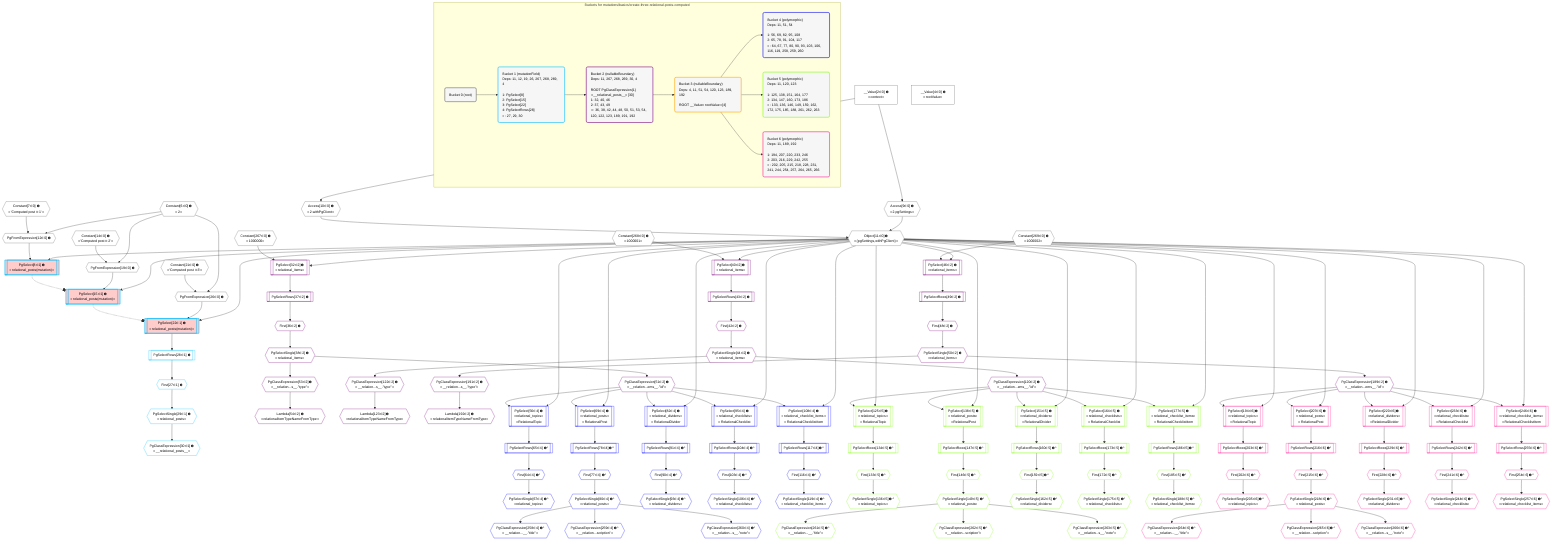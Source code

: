 %%{init: {'themeVariables': { 'fontSize': '12px'}}}%%
graph TD
    classDef path fill:#eee,stroke:#000,color:#000
    classDef plan fill:#fff,stroke-width:1px,color:#000
    classDef itemplan fill:#fff,stroke-width:2px,color:#000
    classDef unbatchedplan fill:#dff,stroke-width:1px,color:#000
    classDef sideeffectplan fill:#fcc,stroke-width:2px,color:#000
    classDef bucket fill:#f6f6f6,color:#000,stroke-width:2px,text-align:left

    subgraph "Buckets for mutations/basics/create-three-relational-posts-computed"
    Bucket0("Bucket 0 (root)"):::bucket
    Bucket1("Bucket 1 (mutationField)<br />Deps: 11, 12, 19, 26, 267, 268, 269, 4<br /><br />1: PgSelect[8]<br />2: PgSelect[15]<br />3: PgSelect[22]<br />4: PgSelectRows[28]<br />ᐳ: 27, 29, 30"):::bucket
    Bucket2("Bucket 2 (nullableBoundary)<br />Deps: 11, 267, 268, 269, 30, 4<br /><br />ROOT PgClassExpression{1}ᐸ__relational_posts__ᐳ[30]<br />1: 32, 40, 46<br />2: 37, 43, 49<br />ᐳ: 36, 38, 42, 44, 48, 50, 51, 53, 54, 120, 122, 123, 189, 191, 192"):::bucket
    Bucket3("Bucket 3 (nullableBoundary)<br />Deps: 4, 11, 51, 54, 120, 123, 189, 192<br /><br />ROOT __ValueᐸrootValueᐳ[4]"):::bucket
    Bucket4("Bucket 4 (polymorphic)<br />Deps: 11, 51, 54<br /><br />1: 56, 69, 82, 95, 108<br />2: 65, 78, 91, 104, 117<br />ᐳ: 64, 67, 77, 80, 90, 93, 103, 106, 116, 119, 258, 259, 260"):::bucket
    Bucket5("Bucket 5 (polymorphic)<br />Deps: 11, 120, 123<br /><br />1: 125, 138, 151, 164, 177<br />2: 134, 147, 160, 173, 186<br />ᐳ: 133, 136, 146, 149, 159, 162, 172, 175, 185, 188, 261, 262, 263"):::bucket
    Bucket6("Bucket 6 (polymorphic)<br />Deps: 11, 189, 192<br /><br />1: 194, 207, 220, 233, 246<br />2: 203, 216, 229, 242, 255<br />ᐳ: 202, 205, 215, 218, 228, 231, 241, 244, 254, 257, 264, 265, 266"):::bucket
    end
    Bucket0 --> Bucket1
    Bucket1 --> Bucket2
    Bucket2 --> Bucket3
    Bucket3 --> Bucket4 & Bucket5 & Bucket6

    %% plan dependencies
    Object11{{"Object[11∈0] ➊<br />ᐸ{pgSettings,withPgClient}ᐳ"}}:::plan
    Access9{{"Access[9∈0] ➊<br />ᐸ2.pgSettingsᐳ"}}:::plan
    Access10{{"Access[10∈0] ➊<br />ᐸ2.withPgClientᐳ"}}:::plan
    Access9 & Access10 --> Object11
    PgFromExpression12{{"PgFromExpression[12∈0] ➊"}}:::plan
    Constant6{{"Constant[6∈0] ➊<br />ᐸ2ᐳ"}}:::plan
    Constant7{{"Constant[7∈0] ➊<br />ᐸ'Computed post ꖛ1'ᐳ"}}:::plan
    Constant6 & Constant7 --> PgFromExpression12
    PgFromExpression19{{"PgFromExpression[19∈0] ➊"}}:::plan
    Constant14{{"Constant[14∈0] ➊<br />ᐸ'Computed post ꖛ2'ᐳ"}}:::plan
    Constant6 & Constant14 --> PgFromExpression19
    PgFromExpression26{{"PgFromExpression[26∈0] ➊"}}:::plan
    Constant21{{"Constant[21∈0] ➊<br />ᐸ'Computed post ꖛ3'ᐳ"}}:::plan
    Constant6 & Constant21 --> PgFromExpression26
    __Value2["__Value[2∈0] ➊<br />ᐸcontextᐳ"]:::plan
    __Value2 --> Access9
    __Value2 --> Access10
    __Value4["__Value[4∈0] ➊<br />ᐸrootValueᐳ"]:::plan
    Constant267{{"Constant[267∈0] ➊<br />ᐸ1000000ᐳ"}}:::plan
    Constant268{{"Constant[268∈0] ➊<br />ᐸ1000001ᐳ"}}:::plan
    Constant269{{"Constant[269∈0] ➊<br />ᐸ1000002ᐳ"}}:::plan
    PgSelect8[["PgSelect[8∈1] ➊<br />ᐸrelational_posts(mutation)ᐳ"]]:::sideeffectplan
    Object11 & PgFromExpression12 --> PgSelect8
    PgSelect15[["PgSelect[15∈1] ➊<br />ᐸrelational_posts(mutation)ᐳ"]]:::sideeffectplan
    Object11 & PgFromExpression19 --> PgSelect15
    PgSelect22[["PgSelect[22∈1] ➊<br />ᐸrelational_posts(mutation)ᐳ"]]:::sideeffectplan
    Object11 & PgFromExpression26 --> PgSelect22
    First27{{"First[27∈1] ➊"}}:::plan
    PgSelectRows28[["PgSelectRows[28∈1] ➊"]]:::plan
    PgSelectRows28 --> First27
    PgSelect22 --> PgSelectRows28
    PgSelectSingle29{{"PgSelectSingle[29∈1] ➊<br />ᐸrelational_postsᐳ"}}:::plan
    First27 --> PgSelectSingle29
    PgClassExpression30{{"PgClassExpression[30∈1] ➊<br />ᐸ__relational_posts__ᐳ"}}:::plan
    PgSelectSingle29 --> PgClassExpression30
    PgSelect32[["PgSelect[32∈2] ➊<br />ᐸrelational_itemsᐳ"]]:::plan
    Object11 & Constant267 --> PgSelect32
    PgSelect40[["PgSelect[40∈2] ➊<br />ᐸrelational_itemsᐳ"]]:::plan
    Object11 & Constant268 --> PgSelect40
    PgSelect46[["PgSelect[46∈2] ➊<br />ᐸrelational_itemsᐳ"]]:::plan
    Object11 & Constant269 --> PgSelect46
    First36{{"First[36∈2] ➊"}}:::plan
    PgSelectRows37[["PgSelectRows[37∈2] ➊"]]:::plan
    PgSelectRows37 --> First36
    PgSelect32 --> PgSelectRows37
    PgSelectSingle38{{"PgSelectSingle[38∈2] ➊<br />ᐸrelational_itemsᐳ"}}:::plan
    First36 --> PgSelectSingle38
    First42{{"First[42∈2] ➊"}}:::plan
    PgSelectRows43[["PgSelectRows[43∈2] ➊"]]:::plan
    PgSelectRows43 --> First42
    PgSelect40 --> PgSelectRows43
    PgSelectSingle44{{"PgSelectSingle[44∈2] ➊<br />ᐸrelational_itemsᐳ"}}:::plan
    First42 --> PgSelectSingle44
    First48{{"First[48∈2] ➊"}}:::plan
    PgSelectRows49[["PgSelectRows[49∈2] ➊"]]:::plan
    PgSelectRows49 --> First48
    PgSelect46 --> PgSelectRows49
    PgSelectSingle50{{"PgSelectSingle[50∈2] ➊<br />ᐸrelational_itemsᐳ"}}:::plan
    First48 --> PgSelectSingle50
    PgClassExpression51{{"PgClassExpression[51∈2] ➊<br />ᐸ__relation...ems__.”id”ᐳ"}}:::plan
    PgSelectSingle38 --> PgClassExpression51
    PgClassExpression53{{"PgClassExpression[53∈2] ➊<br />ᐸ__relation...s__.”type”ᐳ"}}:::plan
    PgSelectSingle38 --> PgClassExpression53
    Lambda54{{"Lambda[54∈2] ➊<br />ᐸrelationalItemTypeNameFromTypeᐳ"}}:::plan
    PgClassExpression53 --> Lambda54
    PgClassExpression120{{"PgClassExpression[120∈2] ➊<br />ᐸ__relation...ems__.”id”ᐳ"}}:::plan
    PgSelectSingle44 --> PgClassExpression120
    PgClassExpression122{{"PgClassExpression[122∈2] ➊<br />ᐸ__relation...s__.”type”ᐳ"}}:::plan
    PgSelectSingle44 --> PgClassExpression122
    Lambda123{{"Lambda[123∈2] ➊<br />ᐸrelationalItemTypeNameFromTypeᐳ"}}:::plan
    PgClassExpression122 --> Lambda123
    PgClassExpression189{{"PgClassExpression[189∈2] ➊<br />ᐸ__relation...ems__.”id”ᐳ"}}:::plan
    PgSelectSingle50 --> PgClassExpression189
    PgClassExpression191{{"PgClassExpression[191∈2] ➊<br />ᐸ__relation...s__.”type”ᐳ"}}:::plan
    PgSelectSingle50 --> PgClassExpression191
    Lambda192{{"Lambda[192∈2] ➊<br />ᐸrelationalItemTypeNameFromTypeᐳ"}}:::plan
    PgClassExpression191 --> Lambda192
    PgSelect56[["PgSelect[56∈4] ➊<br />ᐸrelational_topicsᐳ<br />ᐳRelationalTopic"]]:::plan
    Object11 & PgClassExpression51 --> PgSelect56
    PgSelect69[["PgSelect[69∈4] ➊<br />ᐸrelational_postsᐳ<br />ᐳRelationalPost"]]:::plan
    Object11 & PgClassExpression51 --> PgSelect69
    PgSelect82[["PgSelect[82∈4] ➊<br />ᐸrelational_dividersᐳ<br />ᐳRelationalDivider"]]:::plan
    Object11 & PgClassExpression51 --> PgSelect82
    PgSelect95[["PgSelect[95∈4] ➊<br />ᐸrelational_checklistsᐳ<br />ᐳRelationalChecklist"]]:::plan
    Object11 & PgClassExpression51 --> PgSelect95
    PgSelect108[["PgSelect[108∈4] ➊<br />ᐸrelational_checklist_itemsᐳ<br />ᐳRelationalChecklistItem"]]:::plan
    Object11 & PgClassExpression51 --> PgSelect108
    First64{{"First[64∈4] ➊^"}}:::plan
    PgSelectRows65[["PgSelectRows[65∈4] ➊^"]]:::plan
    PgSelectRows65 --> First64
    PgSelect56 --> PgSelectRows65
    PgSelectSingle67{{"PgSelectSingle[67∈4] ➊^<br />ᐸrelational_topicsᐳ"}}:::plan
    First64 --> PgSelectSingle67
    First77{{"First[77∈4] ➊^"}}:::plan
    PgSelectRows78[["PgSelectRows[78∈4] ➊^"]]:::plan
    PgSelectRows78 --> First77
    PgSelect69 --> PgSelectRows78
    PgSelectSingle80{{"PgSelectSingle[80∈4] ➊^<br />ᐸrelational_postsᐳ"}}:::plan
    First77 --> PgSelectSingle80
    First90{{"First[90∈4] ➊^"}}:::plan
    PgSelectRows91[["PgSelectRows[91∈4] ➊^"]]:::plan
    PgSelectRows91 --> First90
    PgSelect82 --> PgSelectRows91
    PgSelectSingle93{{"PgSelectSingle[93∈4] ➊^<br />ᐸrelational_dividersᐳ"}}:::plan
    First90 --> PgSelectSingle93
    First103{{"First[103∈4] ➊^"}}:::plan
    PgSelectRows104[["PgSelectRows[104∈4] ➊^"]]:::plan
    PgSelectRows104 --> First103
    PgSelect95 --> PgSelectRows104
    PgSelectSingle106{{"PgSelectSingle[106∈4] ➊^<br />ᐸrelational_checklistsᐳ"}}:::plan
    First103 --> PgSelectSingle106
    First116{{"First[116∈4] ➊^"}}:::plan
    PgSelectRows117[["PgSelectRows[117∈4] ➊^"]]:::plan
    PgSelectRows117 --> First116
    PgSelect108 --> PgSelectRows117
    PgSelectSingle119{{"PgSelectSingle[119∈4] ➊^<br />ᐸrelational_checklist_itemsᐳ"}}:::plan
    First116 --> PgSelectSingle119
    PgClassExpression258{{"PgClassExpression[258∈4] ➊^<br />ᐸ__relation...__.”title”ᐳ"}}:::plan
    PgSelectSingle80 --> PgClassExpression258
    PgClassExpression259{{"PgClassExpression[259∈4] ➊^<br />ᐸ__relation...scription”ᐳ"}}:::plan
    PgSelectSingle80 --> PgClassExpression259
    PgClassExpression260{{"PgClassExpression[260∈4] ➊^<br />ᐸ__relation...s__.”note”ᐳ"}}:::plan
    PgSelectSingle80 --> PgClassExpression260
    PgSelect125[["PgSelect[125∈5] ➊<br />ᐸrelational_topicsᐳ<br />ᐳRelationalTopic"]]:::plan
    Object11 & PgClassExpression120 --> PgSelect125
    PgSelect138[["PgSelect[138∈5] ➊<br />ᐸrelational_postsᐳ<br />ᐳRelationalPost"]]:::plan
    Object11 & PgClassExpression120 --> PgSelect138
    PgSelect151[["PgSelect[151∈5] ➊<br />ᐸrelational_dividersᐳ<br />ᐳRelationalDivider"]]:::plan
    Object11 & PgClassExpression120 --> PgSelect151
    PgSelect164[["PgSelect[164∈5] ➊<br />ᐸrelational_checklistsᐳ<br />ᐳRelationalChecklist"]]:::plan
    Object11 & PgClassExpression120 --> PgSelect164
    PgSelect177[["PgSelect[177∈5] ➊<br />ᐸrelational_checklist_itemsᐳ<br />ᐳRelationalChecklistItem"]]:::plan
    Object11 & PgClassExpression120 --> PgSelect177
    First133{{"First[133∈5] ➊^"}}:::plan
    PgSelectRows134[["PgSelectRows[134∈5] ➊^"]]:::plan
    PgSelectRows134 --> First133
    PgSelect125 --> PgSelectRows134
    PgSelectSingle136{{"PgSelectSingle[136∈5] ➊^<br />ᐸrelational_topicsᐳ"}}:::plan
    First133 --> PgSelectSingle136
    First146{{"First[146∈5] ➊^"}}:::plan
    PgSelectRows147[["PgSelectRows[147∈5] ➊^"]]:::plan
    PgSelectRows147 --> First146
    PgSelect138 --> PgSelectRows147
    PgSelectSingle149{{"PgSelectSingle[149∈5] ➊^<br />ᐸrelational_postsᐳ"}}:::plan
    First146 --> PgSelectSingle149
    First159{{"First[159∈5] ➊^"}}:::plan
    PgSelectRows160[["PgSelectRows[160∈5] ➊^"]]:::plan
    PgSelectRows160 --> First159
    PgSelect151 --> PgSelectRows160
    PgSelectSingle162{{"PgSelectSingle[162∈5] ➊^<br />ᐸrelational_dividersᐳ"}}:::plan
    First159 --> PgSelectSingle162
    First172{{"First[172∈5] ➊^"}}:::plan
    PgSelectRows173[["PgSelectRows[173∈5] ➊^"]]:::plan
    PgSelectRows173 --> First172
    PgSelect164 --> PgSelectRows173
    PgSelectSingle175{{"PgSelectSingle[175∈5] ➊^<br />ᐸrelational_checklistsᐳ"}}:::plan
    First172 --> PgSelectSingle175
    First185{{"First[185∈5] ➊^"}}:::plan
    PgSelectRows186[["PgSelectRows[186∈5] ➊^"]]:::plan
    PgSelectRows186 --> First185
    PgSelect177 --> PgSelectRows186
    PgSelectSingle188{{"PgSelectSingle[188∈5] ➊^<br />ᐸrelational_checklist_itemsᐳ"}}:::plan
    First185 --> PgSelectSingle188
    PgClassExpression261{{"PgClassExpression[261∈5] ➊^<br />ᐸ__relation...__.”title”ᐳ"}}:::plan
    PgSelectSingle149 --> PgClassExpression261
    PgClassExpression262{{"PgClassExpression[262∈5] ➊^<br />ᐸ__relation...scription”ᐳ"}}:::plan
    PgSelectSingle149 --> PgClassExpression262
    PgClassExpression263{{"PgClassExpression[263∈5] ➊^<br />ᐸ__relation...s__.”note”ᐳ"}}:::plan
    PgSelectSingle149 --> PgClassExpression263
    PgSelect194[["PgSelect[194∈6] ➊<br />ᐸrelational_topicsᐳ<br />ᐳRelationalTopic"]]:::plan
    Object11 & PgClassExpression189 --> PgSelect194
    PgSelect207[["PgSelect[207∈6] ➊<br />ᐸrelational_postsᐳ<br />ᐳRelationalPost"]]:::plan
    Object11 & PgClassExpression189 --> PgSelect207
    PgSelect220[["PgSelect[220∈6] ➊<br />ᐸrelational_dividersᐳ<br />ᐳRelationalDivider"]]:::plan
    Object11 & PgClassExpression189 --> PgSelect220
    PgSelect233[["PgSelect[233∈6] ➊<br />ᐸrelational_checklistsᐳ<br />ᐳRelationalChecklist"]]:::plan
    Object11 & PgClassExpression189 --> PgSelect233
    PgSelect246[["PgSelect[246∈6] ➊<br />ᐸrelational_checklist_itemsᐳ<br />ᐳRelationalChecklistItem"]]:::plan
    Object11 & PgClassExpression189 --> PgSelect246
    First202{{"First[202∈6] ➊^"}}:::plan
    PgSelectRows203[["PgSelectRows[203∈6] ➊^"]]:::plan
    PgSelectRows203 --> First202
    PgSelect194 --> PgSelectRows203
    PgSelectSingle205{{"PgSelectSingle[205∈6] ➊^<br />ᐸrelational_topicsᐳ"}}:::plan
    First202 --> PgSelectSingle205
    First215{{"First[215∈6] ➊^"}}:::plan
    PgSelectRows216[["PgSelectRows[216∈6] ➊^"]]:::plan
    PgSelectRows216 --> First215
    PgSelect207 --> PgSelectRows216
    PgSelectSingle218{{"PgSelectSingle[218∈6] ➊^<br />ᐸrelational_postsᐳ"}}:::plan
    First215 --> PgSelectSingle218
    First228{{"First[228∈6] ➊^"}}:::plan
    PgSelectRows229[["PgSelectRows[229∈6] ➊^"]]:::plan
    PgSelectRows229 --> First228
    PgSelect220 --> PgSelectRows229
    PgSelectSingle231{{"PgSelectSingle[231∈6] ➊^<br />ᐸrelational_dividersᐳ"}}:::plan
    First228 --> PgSelectSingle231
    First241{{"First[241∈6] ➊^"}}:::plan
    PgSelectRows242[["PgSelectRows[242∈6] ➊^"]]:::plan
    PgSelectRows242 --> First241
    PgSelect233 --> PgSelectRows242
    PgSelectSingle244{{"PgSelectSingle[244∈6] ➊^<br />ᐸrelational_checklistsᐳ"}}:::plan
    First241 --> PgSelectSingle244
    First254{{"First[254∈6] ➊^"}}:::plan
    PgSelectRows255[["PgSelectRows[255∈6] ➊^"]]:::plan
    PgSelectRows255 --> First254
    PgSelect246 --> PgSelectRows255
    PgSelectSingle257{{"PgSelectSingle[257∈6] ➊^<br />ᐸrelational_checklist_itemsᐳ"}}:::plan
    First254 --> PgSelectSingle257
    PgClassExpression264{{"PgClassExpression[264∈6] ➊^<br />ᐸ__relation...__.”title”ᐳ"}}:::plan
    PgSelectSingle218 --> PgClassExpression264
    PgClassExpression265{{"PgClassExpression[265∈6] ➊^<br />ᐸ__relation...scription”ᐳ"}}:::plan
    PgSelectSingle218 --> PgClassExpression265
    PgClassExpression266{{"PgClassExpression[266∈6] ➊^<br />ᐸ__relation...s__.”note”ᐳ"}}:::plan
    PgSelectSingle218 --> PgClassExpression266

    %% define steps
    classDef bucket0 stroke:#696969
    class Bucket0,__Value2,__Value4,Constant6,Constant7,Access9,Access10,Object11,PgFromExpression12,Constant14,PgFromExpression19,Constant21,PgFromExpression26,Constant267,Constant268,Constant269 bucket0
    classDef bucket1 stroke:#00bfff
    class Bucket1,PgSelect8,PgSelect15,PgSelect22,First27,PgSelectRows28,PgSelectSingle29,PgClassExpression30 bucket1
    classDef bucket2 stroke:#7f007f
    class Bucket2,PgSelect32,First36,PgSelectRows37,PgSelectSingle38,PgSelect40,First42,PgSelectRows43,PgSelectSingle44,PgSelect46,First48,PgSelectRows49,PgSelectSingle50,PgClassExpression51,PgClassExpression53,Lambda54,PgClassExpression120,PgClassExpression122,Lambda123,PgClassExpression189,PgClassExpression191,Lambda192 bucket2
    classDef bucket3 stroke:#ffa500
    class Bucket3 bucket3
    classDef bucket4 stroke:#0000ff
    class Bucket4,PgSelect56,First64,PgSelectRows65,PgSelectSingle67,PgSelect69,First77,PgSelectRows78,PgSelectSingle80,PgSelect82,First90,PgSelectRows91,PgSelectSingle93,PgSelect95,First103,PgSelectRows104,PgSelectSingle106,PgSelect108,First116,PgSelectRows117,PgSelectSingle119,PgClassExpression258,PgClassExpression259,PgClassExpression260 bucket4
    classDef bucket5 stroke:#7fff00
    class Bucket5,PgSelect125,First133,PgSelectRows134,PgSelectSingle136,PgSelect138,First146,PgSelectRows147,PgSelectSingle149,PgSelect151,First159,PgSelectRows160,PgSelectSingle162,PgSelect164,First172,PgSelectRows173,PgSelectSingle175,PgSelect177,First185,PgSelectRows186,PgSelectSingle188,PgClassExpression261,PgClassExpression262,PgClassExpression263 bucket5
    classDef bucket6 stroke:#ff1493
    class Bucket6,PgSelect194,First202,PgSelectRows203,PgSelectSingle205,PgSelect207,First215,PgSelectRows216,PgSelectSingle218,PgSelect220,First228,PgSelectRows229,PgSelectSingle231,PgSelect233,First241,PgSelectRows242,PgSelectSingle244,PgSelect246,First254,PgSelectRows255,PgSelectSingle257,PgClassExpression264,PgClassExpression265,PgClassExpression266 bucket6

    %% implicit side effects
    PgSelect8 -.-o PgSelect15
    PgSelect15 -.-o PgSelect22